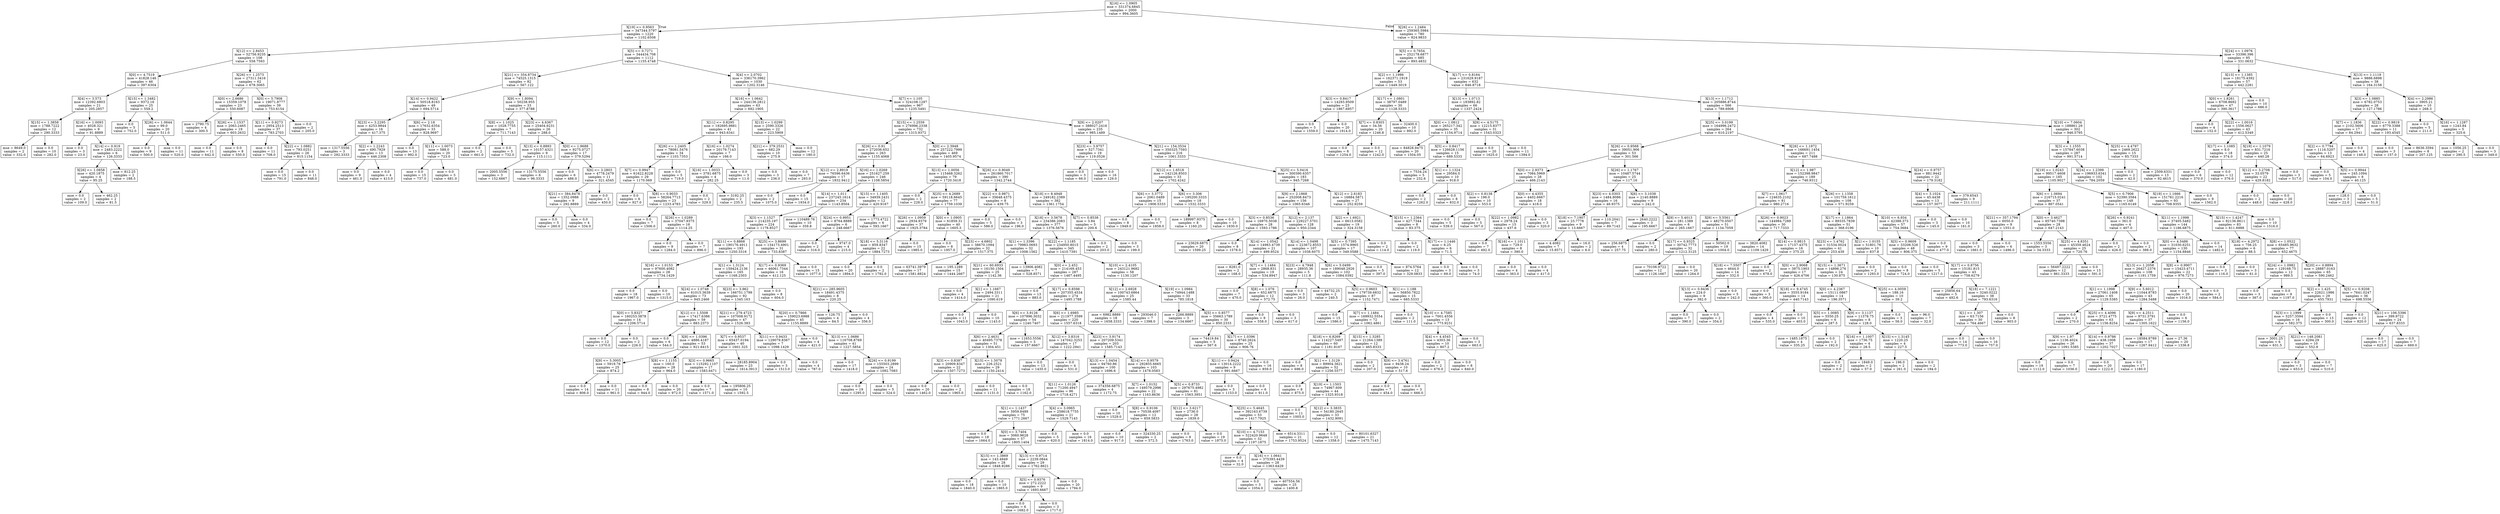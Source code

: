 digraph Tree {
node [shape=box] ;
0 [label="X[16] <= 1.0905\nmse = 331374.6845\nsamples = 2000\nvalue = 994.3605"] ;
1 [label="X[19] <= 0.9563\nmse = 347344.5797\nsamples = 1220\nvalue = 1102.6508"] ;
0 -> 1 [labeldistance=2.5, labelangle=45, headlabel="True"] ;
2 [label="X[12] <= 2.8453\nmse = 52756.9235\nsamples = 108\nvalue = 558.7593"] ;
1 -> 2 ;
3 [label="X[0] <= 4.7519\nmse = 41828.146\nsamples = 46\nvalue = 397.6304"] ;
2 -> 3 ;
4 [label="X[4] <= 3.573\nmse = 12392.6803\nsamples = 21\nvalue = 205.2857"] ;
3 -> 4 ;
5 [label="X[15] <= 1.3858\nmse = 1788.7222\nsamples = 12\nvalue = 290.3333"] ;
4 -> 5 ;
6 [label="mse = 8649.0\nsamples = 2\nvalue = 332.0"] ;
5 -> 6 ;
7 [label="mse = 0.0\nsamples = 10\nvalue = 282.0"] ;
5 -> 7 ;
8 [label="X[16] <= 1.0093\nmse = 4028.321\nsamples = 9\nvalue = 91.8889"] ;
4 -> 8 ;
9 [label="mse = 0.0\nsamples = 3\nvalue = 23.0"] ;
8 -> 9 ;
10 [label="X[14] <= 0.919\nmse = 2483.2222\nsamples = 6\nvalue = 126.3333"] ;
8 -> 10 ;
11 [label="X[26] <= 1.0858\nmse = 420.1875\nsamples = 4\nvalue = 95.25"] ;
10 -> 11 ;
12 [label="mse = 0.0\nsamples = 2\nvalue = 109.0"] ;
11 -> 12 ;
13 [label="mse = 462.25\nsamples = 2\nvalue = 81.5"] ;
11 -> 13 ;
14 [label="mse = 812.25\nsamples = 2\nvalue = 188.5"] ;
10 -> 14 ;
15 [label="X[15] <= 1.3482\nmse = 9372.16\nsamples = 25\nvalue = 559.2"] ;
3 -> 15 ;
16 [label="mse = 0.0\nsamples = 5\nvalue = 752.0"] ;
15 -> 16 ;
17 [label="X[26] <= 1.0644\nmse = 99.0\nsamples = 20\nvalue = 511.0"] ;
15 -> 17 ;
18 [label="mse = 0.0\nsamples = 9\nvalue = 500.0"] ;
17 -> 18 ;
19 [label="mse = 0.0\nsamples = 11\nvalue = 520.0"] ;
17 -> 19 ;
20 [label="X[26] <= 1.2573\nmse = 27311.3416\nsamples = 62\nvalue = 678.3065"] ;
2 -> 20 ;
21 [label="X[0] <= 2.6686\nmse = 15359.1078\nsamples = 23\nvalue = 550.6087"] ;
20 -> 21 ;
22 [label="mse = 2790.75\nsamples = 4\nvalue = 300.5"] ;
21 -> 22 ;
23 [label="X[26] <= 1.1537\nmse = 2063.2465\nsamples = 19\nvalue = 603.2632"] ;
21 -> 23 ;
24 [label="mse = 0.0\nsamples = 11\nvalue = 642.0"] ;
23 -> 24 ;
25 [label="mse = 0.0\nsamples = 8\nvalue = 550.0"] ;
23 -> 25 ;
26 [label="X[0] <= 5.7908\nmse = 19071.8777\nsamples = 39\nvalue = 753.6154"] ;
20 -> 26 ;
27 [label="X[11] <= 0.9273\nmse = 2954.2513\nsamples = 37\nvalue = 783.2703"] ;
26 -> 27 ;
28 [label="mse = 0.0\nsamples = 11\nvalue = 708.0"] ;
27 -> 28 ;
29 [label="X[22] <= 1.0882\nmse = 793.0251\nsamples = 26\nvalue = 815.1154"] ;
27 -> 29 ;
30 [label="mse = 0.0\nsamples = 15\nvalue = 791.0"] ;
29 -> 30 ;
31 [label="mse = 0.0\nsamples = 11\nvalue = 848.0"] ;
29 -> 31 ;
32 [label="mse = 0.0\nsamples = 2\nvalue = 205.0"] ;
26 -> 32 ;
33 [label="X[5] <= 0.7271\nmse = 344434.708\nsamples = 1112\nvalue = 1155.4748"] ;
1 -> 33 ;
34 [label="X[21] <= 354.8734\nmse = 74525.1315\nsamples = 82\nvalue = 567.122"] ;
33 -> 34 ;
35 [label="X[14] <= 0.9422\nmse = 50518.8163\nsamples = 49\nvalue = 694.5714"] ;
34 -> 35 ;
36 [label="X[23] <= 3.2295\nmse = 4253.9844\nsamples = 16\nvalue = 417.375"] ;
35 -> 36 ;
37 [label="mse = 1317.5556\nsamples = 3\nvalue = 292.3333"] ;
36 -> 37 ;
38 [label="X[2] <= 1.2243\nmse = 490.7929\nsamples = 13\nvalue = 446.2308"] ;
36 -> 38 ;
39 [label="mse = 0.0\nsamples = 9\nvalue = 461.0"] ;
38 -> 39 ;
40 [label="mse = 0.0\nsamples = 4\nvalue = 413.0"] ;
38 -> 40 ;
41 [label="X[6] <= 2.18\nmse = 17632.6354\nsamples = 33\nvalue = 828.9697"] ;
35 -> 41 ;
42 [label="mse = 0.0\nsamples = 13\nvalue = 992.0"] ;
41 -> 42 ;
43 [label="X[11] <= 1.0073\nmse = 588.0\nsamples = 20\nvalue = 723.0"] ;
41 -> 43 ;
44 [label="mse = 0.0\nsamples = 15\nvalue = 737.0"] ;
43 -> 44 ;
45 [label="mse = 0.0\nsamples = 5\nvalue = 681.0"] ;
43 -> 45 ;
46 [label="X[9] <= 1.8094\nmse = 50238.955\nsamples = 33\nvalue = 377.8788"] ;
34 -> 46 ;
47 [label="X[8] <= 1.1025\nmse = 1028.7755\nsamples = 7\nvalue = 711.7143"] ;
46 -> 47 ;
48 [label="mse = 0.0\nsamples = 2\nvalue = 661.0"] ;
47 -> 48 ;
49 [label="mse = 0.0\nsamples = 5\nvalue = 732.0"] ;
47 -> 49 ;
50 [label="X[23] <= 4.6367\nmse = 25404.9231\nsamples = 26\nvalue = 288.0"] ;
46 -> 50 ;
51 [label="X[13] <= 0.8893\nmse = 10157.4321\nsamples = 9\nvalue = 115.1111"] ;
50 -> 51 ;
52 [label="mse = 2005.5556\nsamples = 3\nvalue = 152.6667"] ;
51 -> 52 ;
53 [label="mse = 13175.5556\nsamples = 6\nvalue = 96.3333"] ;
51 -> 53 ;
54 [label="X[0] <= 1.9688\nmse = 9275.0727\nsamples = 17\nvalue = 379.5294"] ;
50 -> 54 ;
55 [label="mse = 0.0\nsamples = 6\nvalue = 486.0"] ;
54 -> 55 ;
56 [label="X[6] <= 3.2803\nmse = 4778.2479\nsamples = 11\nvalue = 321.4545"] ;
54 -> 56 ;
57 [label="X[21] <= 384.8478\nmse = 1352.0988\nsamples = 9\nvalue = 292.8889"] ;
56 -> 57 ;
58 [label="mse = 0.0\nsamples = 5\nvalue = 260.0"] ;
57 -> 58 ;
59 [label="mse = 0.0\nsamples = 4\nvalue = 334.0"] ;
57 -> 59 ;
60 [label="mse = 0.0\nsamples = 2\nvalue = 450.0"] ;
56 -> 60 ;
61 [label="X[4] <= 2.0702\nmse = 336170.3962\nsamples = 1030\nvalue = 1202.3146"] ;
33 -> 61 ;
62 [label="X[16] <= 1.0642\nmse = 244136.2812\nsamples = 63\nvalue = 692.1905"] ;
61 -> 62 ;
63 [label="X[11] <= 0.8295\nmse = 192695.9881\nsamples = 41\nvalue = 943.6341"] ;
62 -> 63 ;
64 [label="X[26] <= 1.2405\nmse = 78081.5476\nsamples = 34\nvalue = 1103.7353"] ;
63 -> 64 ;
65 [label="X[7] <= 0.9947\nmse = 61622.8228\nsamples = 29\nvalue = 1170.069"] ;
64 -> 65 ;
66 [label="mse = 0.0\nsamples = 6\nvalue = 927.0"] ;
65 -> 66 ;
67 [label="X[8] <= 0.9033\nmse = 58264.7713\nsamples = 23\nvalue = 1233.4783"] ;
65 -> 67 ;
68 [label="mse = 0.0\nsamples = 7\nvalue = 1506.0"] ;
67 -> 68 ;
69 [label="X[26] <= 1.0289\nmse = 37047.9375\nsamples = 16\nvalue = 1114.25"] ;
67 -> 69 ;
70 [label="mse = 0.0\nsamples = 9\nvalue = 1284.0"] ;
69 -> 70 ;
71 [label="mse = 0.0\nsamples = 7\nvalue = 896.0"] ;
69 -> 71 ;
72 [label="mse = 0.0\nsamples = 5\nvalue = 719.0"] ;
64 -> 72 ;
73 [label="X[16] <= 1.0274\nmse = 20179.7143\nsamples = 7\nvalue = 166.0"] ;
63 -> 73 ;
74 [label="X[16] <= 1.0033\nmse = 3781.6875\nsamples = 4\nvalue = 282.25"] ;
73 -> 74 ;
75 [label="mse = 0.0\nsamples = 2\nvalue = 329.0"] ;
74 -> 75 ;
76 [label="mse = 3192.25\nsamples = 2\nvalue = 235.5"] ;
74 -> 76 ;
77 [label="mse = 0.0\nsamples = 3\nvalue = 11.0"] ;
73 -> 77 ;
78 [label="X[13] <= 1.0299\nmse = 2590.3326\nsamples = 22\nvalue = 223.5909"] ;
62 -> 78 ;
79 [label="X[21] <= 379.2531\nmse = 682.29\nsamples = 10\nvalue = 275.9"] ;
78 -> 79 ;
80 [label="mse = 0.0\nsamples = 3\nvalue = 236.0"] ;
79 -> 80 ;
81 [label="mse = 0.0\nsamples = 7\nvalue = 293.0"] ;
79 -> 81 ;
82 [label="mse = 0.0\nsamples = 12\nvalue = 180.0"] ;
78 -> 82 ;
83 [label="X[7] <= 1.105\nmse = 324108.1297\nsamples = 967\nvalue = 1235.5491"] ;
61 -> 83 ;
84 [label="X[15] <= 1.2559\nmse = 276996.2338\nsamples = 732\nvalue = 1315.9372"] ;
83 -> 84 ;
85 [label="X[26] <= 0.91\nmse = 272036.652\nsamples = 263\nvalue = 1155.4068"] ;
84 -> 85 ;
86 [label="X[12] <= 2.8919\nmse = 76596.6436\nsamples = 17\nvalue = 1832.9412"] ;
85 -> 86 ;
87 [label="mse = 0.0\nsamples = 2\nvalue = 1075.0"] ;
86 -> 87 ;
88 [label="mse = 0.0\nsamples = 15\nvalue = 1934.0"] ;
86 -> 88 ;
89 [label="X[16] <= 1.0269\nmse = 251627.259\nsamples = 246\nvalue = 1108.5854"] ;
85 -> 89 ;
90 [label="X[14] <= 1.011\nmse = 237245.1614\nsamples = 234\nvalue = 1143.8504"] ;
89 -> 90 ;
91 [label="X[3] <= 1.1527\nmse = 214235.197\nsamples = 224\nvalue = 1178.8527"] ;
90 -> 91 ;
92 [label="X[11] <= 0.8868\nmse = 190176.4911\nsamples = 193\nvalue = 1250.3316"] ;
91 -> 92 ;
93 [label="X[16] <= 1.0153\nmse = 97600.4082\nsamples = 28\nvalue = 1734.1429"] ;
92 -> 93 ;
94 [label="mse = 0.0\nsamples = 18\nvalue = 1967.0"] ;
93 -> 94 ;
95 [label="mse = 0.0\nsamples = 10\nvalue = 1315.0"] ;
93 -> 95 ;
96 [label="X[1] <= 1.3124\nmse = 159424.2136\nsamples = 165\nvalue = 1168.2303"] ;
92 -> 96 ;
97 [label="X[24] <= 1.0748\nmse = 61015.3639\nsamples = 73\nvalue = 945.2466"] ;
96 -> 97 ;
98 [label="X[0] <= 5.8327\nmse = 160253.3878\nsamples = 14\nvalue = 1206.5714"] ;
97 -> 98 ;
99 [label="mse = 0.0\nsamples = 12\nvalue = 1370.0"] ;
98 -> 99 ;
100 [label="mse = 0.0\nsamples = 2\nvalue = 226.0"] ;
98 -> 100 ;
101 [label="X[12] <= 1.5508\nmse = 17417.6386\nsamples = 59\nvalue = 883.2373"] ;
97 -> 101 ;
102 [label="mse = 0.0\nsamples = 6\nvalue = 544.0"] ;
101 -> 102 ;
103 [label="X[8] <= 1.0396\nmse = 4886.4187\nsamples = 53\nvalue = 921.6415"] ;
101 -> 103 ;
104 [label="X[9] <= 5.3005\nmse = 5919.76\nsamples = 25\nvalue = 874.2"] ;
103 -> 104 ;
105 [label="mse = 0.0\nsamples = 14\nvalue = 806.0"] ;
104 -> 105 ;
106 [label="mse = 0.0\nsamples = 11\nvalue = 961.0"] ;
104 -> 106 ;
107 [label="X[8] <= 1.1155\nmse = 160.0\nsamples = 28\nvalue = 964.0"] ;
103 -> 107 ;
108 [label="mse = 0.0\nsamples = 8\nvalue = 944.0"] ;
107 -> 108 ;
109 [label="mse = 0.0\nsamples = 20\nvalue = 972.0"] ;
107 -> 109 ;
110 [label="X[23] <= 3.962\nmse = 166751.1799\nsamples = 92\nvalue = 1345.163"] ;
96 -> 110 ;
111 [label="X[21] <= 279.4723\nmse = 107008.9172\nsamples = 47\nvalue = 1526.383"] ;
110 -> 111 ;
112 [label="X[7] <= 0.9537\nmse = 65437.0194\nsamples = 40\nvalue = 1601.325"] ;
111 -> 112 ;
113 [label="X[3] <= 0.9665\nmse = 115292.1107\nsamples = 17\nvalue = 1583.6471"] ;
112 -> 113 ;
114 [label="mse = 0.0\nsamples = 7\nvalue = 1571.0"] ;
113 -> 114 ;
115 [label="mse = 195806.25\nsamples = 10\nvalue = 1592.5"] ;
113 -> 115 ;
116 [label="mse = 28185.8904\nsamples = 23\nvalue = 1614.3913"] ;
112 -> 116 ;
117 [label="X[11] <= 0.9433\nmse = 129079.8367\nsamples = 7\nvalue = 1098.1429"] ;
111 -> 117 ;
118 [label="mse = 0.0\nsamples = 3\nvalue = 1513.0"] ;
117 -> 118 ;
119 [label="mse = 0.0\nsamples = 4\nvalue = 787.0"] ;
117 -> 119 ;
120 [label="X[20] <= 0.7866\nmse = 159023.6988\nsamples = 45\nvalue = 1155.8889"] ;
110 -> 120 ;
121 [label="mse = 0.0\nsamples = 4\nvalue = 421.0"] ;
120 -> 121 ;
122 [label="X[13] <= 1.0686\nmse = 116708.8769\nsamples = 41\nvalue = 1227.5854"] ;
120 -> 122 ;
123 [label="mse = 0.0\nsamples = 17\nvalue = 1418.0"] ;
122 -> 123 ;
124 [label="X[26] <= 0.9199\nmse = 155503.2899\nsamples = 24\nvalue = 1092.7083"] ;
122 -> 124 ;
125 [label="mse = 0.0\nsamples = 19\nvalue = 1295.0"] ;
124 -> 125 ;
126 [label="mse = 0.0\nsamples = 5\nvalue = 324.0"] ;
124 -> 126 ;
127 [label="X[25] <= 3.8699\nmse = 134173.4901\nsamples = 31\nvalue = 733.8387"] ;
91 -> 127 ;
128 [label="X[17] <= 0.9369\nmse = 46061.7344\nsamples = 16\nvalue = 412.125"] ;
127 -> 128 ;
129 [label="mse = 0.0\nsamples = 8\nvalue = 604.0"] ;
128 -> 129 ;
130 [label="X[21] <= 285.9605\nmse = 18491.4375\nsamples = 8\nvalue = 220.25"] ;
128 -> 130 ;
131 [label="mse = 126.75\nsamples = 4\nvalue = 84.5"] ;
130 -> 131 ;
132 [label="mse = 0.0\nsamples = 4\nvalue = 356.0"] ;
130 -> 132 ;
133 [label="mse = 0.0\nsamples = 15\nvalue = 1077.0"] ;
127 -> 133 ;
134 [label="mse = 110489.76\nsamples = 10\nvalue = 359.8"] ;
90 -> 134 ;
135 [label="X[15] <= 1.1405\nmse = 34939.2431\nsamples = 12\nvalue = 420.9167"] ;
89 -> 135 ;
136 [label="X[24] <= 0.9951\nmse = 8764.8889\nsamples = 6\nvalue = 248.6667"] ;
135 -> 136 ;
137 [label="mse = 0.0\nsamples = 2\nvalue = 316.0"] ;
136 -> 137 ;
138 [label="mse = 9747.0\nsamples = 4\nvalue = 215.0"] ;
136 -> 138 ;
139 [label="mse = 1773.4722\nsamples = 6\nvalue = 593.1667"] ;
135 -> 139 ;
140 [label="X[0] <= 2.3948\nmse = 257222.7999\nsamples = 469\nvalue = 1405.9574"] ;
84 -> 140 ;
141 [label="X[13] <= 1.0056\nmse = 115468.3262\nsamples = 79\nvalue = 1720.3418"] ;
140 -> 141 ;
142 [label="mse = 0.0\nsamples = 2\nvalue = 228.0"] ;
141 -> 142 ;
143 [label="X[25] <= 4.2689\nmse = 59118.6645\nsamples = 77\nvalue = 1759.1039"] ;
141 -> 143 ;
144 [label="X[26] <= 1.0959\nmse = 2934.9379\nsamples = 37\nvalue = 1925.3784"] ;
143 -> 144 ;
145 [label="X[18] <= 5.3116\nmse = 859.8347\nsamples = 22\nvalue = 1884.7273"] ;
144 -> 145 ;
146 [label="mse = 0.0\nsamples = 20\nvalue = 1894.0"] ;
145 -> 146 ;
147 [label="mse = 0.0\nsamples = 2\nvalue = 1792.0"] ;
145 -> 147 ;
148 [label="mse = 0.0\nsamples = 15\nvalue = 1985.0"] ;
144 -> 148 ;
149 [label="X[0] <= 1.0905\nmse = 61859.31\nsamples = 40\nvalue = 1605.3"] ;
143 -> 149 ;
150 [label="mse = 0.0\nsamples = 8\nvalue = 1957.0"] ;
149 -> 150 ;
151 [label="X[23] <= 4.6802\nmse = 38670.1094\nsamples = 32\nvalue = 1517.375"] ;
149 -> 151 ;
152 [label="mse = 63741.3979\nsamples = 17\nvalue = 1581.8824"] ;
151 -> 152 ;
153 [label="mse = 195.1289\nsamples = 15\nvalue = 1444.2667"] ;
151 -> 153 ;
154 [label="X[26] <= 0.9049\nmse = 261860.7017\nsamples = 390\nvalue = 1342.2744"] ;
140 -> 154 ;
155 [label="X[22] <= 0.9871\nmse = 35648.4375\nsamples = 8\nvalue = 439.75"] ;
154 -> 155 ;
156 [label="mse = 0.0\nsamples = 5\nvalue = 586.0"] ;
155 -> 156 ;
157 [label="mse = 0.0\nsamples = 3\nvalue = 196.0"] ;
155 -> 157 ;
158 [label="X[18] <= 8.4948\nmse = 249182.2389\nsamples = 382\nvalue = 1361.1754"] ;
154 -> 158 ;
159 [label="X[18] <= 3.5678\nmse = 234386.2083\nsamples = 377\nvalue = 1376.5676"] ;
158 -> 159 ;
160 [label="X[1] <= 1.3396\nmse = 79983.0693\nsamples = 32\nvalue = 1008.1562"] ;
159 -> 160 ;
161 [label="X[21] <= 60.6933\nmse = 16150.1504\nsamples = 25\nvalue = 1142.36"] ;
160 -> 161 ;
162 [label="mse = 0.0\nsamples = 4\nvalue = 1414.0"] ;
161 -> 162 ;
163 [label="X[1] <= 1.1667\nmse = 2494.3311\nsamples = 21\nvalue = 1090.619"] ;
161 -> 163 ;
164 [label="mse = 0.0\nsamples = 11\nvalue = 1043.0"] ;
163 -> 164 ;
165 [label="mse = 0.0\nsamples = 10\nvalue = 1143.0"] ;
163 -> 165 ;
166 [label="mse = 13906.4082\nsamples = 7\nvalue = 528.8571"] ;
160 -> 166 ;
167 [label="X[22] <= 1.1185\nmse = 234950.8015\nsamples = 345\nvalue = 1410.7391"] ;
159 -> 167 ;
168 [label="X[0] <= 2.452\nmse = 214169.453\nsamples = 287\nvalue = 1467.4495"] ;
167 -> 168 ;
169 [label="mse = 0.0\nsamples = 13\nvalue = 883.0"] ;
168 -> 169 ;
170 [label="X[17] <= 0.8598\nmse = 207355.4534\nsamples = 274\nvalue = 1495.1788"] ;
168 -> 170 ;
171 [label="X[6] <= 3.9126\nmse = 107896.3032\nsamples = 54\nvalue = 1240.7407"] ;
170 -> 171 ;
172 [label="X[6] <= 2.4631\nmse = 40495.7378\nsamples = 51\nvalue = 1304.451"] ;
171 -> 172 ;
173 [label="X[3] <= 0.8387\nmse = 20909.8347\nsamples = 22\nvalue = 1507.7273"] ;
172 -> 173 ;
174 [label="mse = 0.0\nsamples = 20\nvalue = 1462.0"] ;
173 -> 174 ;
175 [label="mse = 0.0\nsamples = 2\nvalue = 1965.0"] ;
173 -> 175 ;
176 [label="X[15] <= 1.5078\nmse = 226.2521\nsamples = 29\nvalue = 1150.2414"] ;
172 -> 176 ;
177 [label="mse = 0.0\nsamples = 11\nvalue = 1131.0"] ;
176 -> 177 ;
178 [label="mse = 0.0\nsamples = 18\nvalue = 1162.0"] ;
176 -> 178 ;
179 [label="mse = 11653.5556\nsamples = 3\nvalue = 157.6667"] ;
171 -> 179 ;
180 [label="X[6] <= 1.6985\nmse = 211977.3599\nsamples = 220\nvalue = 1557.6318"] ;
170 -> 180 ;
181 [label="X[12] <= 3.8316\nmse = 147042.3253\nsamples = 17\nvalue = 1222.2941"] ;
180 -> 181 ;
182 [label="mse = 0.0\nsamples = 13\nvalue = 1435.0"] ;
181 -> 182 ;
183 [label="mse = 0.0\nsamples = 4\nvalue = 531.0"] ;
181 -> 183 ;
184 [label="X[23] <= 3.9174\nmse = 207209.5341\nsamples = 203\nvalue = 1585.7143"] ;
180 -> 184 ;
185 [label="X[13] <= 1.0454\nmse = 94760.86\nsamples = 100\nvalue = 1696.6"] ;
184 -> 185 ;
186 [label="X[11] <= 1.0126\nmse = 71200.4947\nsamples = 96\nvalue = 1718.4271"] ;
185 -> 186 ;
187 [label="X[1] <= 1.1437\nmse = 5959.8489\nsamples = 75\nvalue = 1771.2667"] ;
186 -> 187 ;
188 [label="mse = 0.0\nsamples = 18\nvalue = 1664.0"] ;
187 -> 188 ;
189 [label="X[0] <= 3.7404\nmse = 3060.9628\nsamples = 57\nvalue = 1805.1404"] ;
187 -> 189 ;
190 [label="X[15] <= 1.3869\nmse = 143.4949\nsamples = 28\nvalue = 1848.9286"] ;
189 -> 190 ;
191 [label="mse = 0.0\nsamples = 18\nvalue = 1840.0"] ;
190 -> 191 ;
192 [label="mse = 0.0\nsamples = 10\nvalue = 1865.0"] ;
190 -> 192 ;
193 [label="X[13] <= 0.9714\nmse = 2239.0844\nsamples = 29\nvalue = 1762.8621"] ;
189 -> 193 ;
194 [label="X[5] <= 0.9376\nmse = 272.2222\nsamples = 9\nvalue = 1693.6667"] ;
193 -> 194 ;
195 [label="mse = 0.0\nsamples = 6\nvalue = 1682.0"] ;
194 -> 195 ;
196 [label="mse = 0.0\nsamples = 3\nvalue = 1717.0"] ;
194 -> 196 ;
197 [label="mse = 0.0\nsamples = 20\nvalue = 1794.0"] ;
193 -> 197 ;
198 [label="X[4] <= 3.0965\nmse = 258618.7755\nsamples = 21\nvalue = 1529.7143"] ;
186 -> 198 ;
199 [label="mse = 0.0\nsamples = 5\nvalue = 620.0"] ;
198 -> 199 ;
200 [label="mse = 0.0\nsamples = 16\nvalue = 1814.0"] ;
198 -> 200 ;
201 [label="mse = 374356.6875\nsamples = 4\nvalue = 1172.75"] ;
185 -> 201 ;
202 [label="X[14] <= 0.9579\nmse = 292855.6665\nsamples = 103\nvalue = 1478.0583"] ;
184 -> 202 ;
203 [label="X[7] <= 1.0152\nmse = 149579.2996\nsamples = 22\nvalue = 1163.8636"] ;
202 -> 203 ;
204 [label="mse = 0.0\nsamples = 10\nvalue = 1529.0"] ;
203 -> 204 ;
205 [label="X[8] <= 0.9106\nmse = 70538.4097\nsamples = 12\nvalue = 859.5833"] ;
203 -> 205 ;
206 [label="mse = 0.0\nsamples = 10\nvalue = 917.0"] ;
205 -> 206 ;
207 [label="mse = 324330.25\nsamples = 2\nvalue = 572.5"] ;
205 -> 207 ;
208 [label="X[5] <= 0.8733\nmse = 297675.4982\nsamples = 81\nvalue = 1563.3951"] ;
202 -> 208 ;
209 [label="X[12] <= 3.6217\nmse = 2736.0\nsamples = 28\nvalue = 1839.0"] ;
208 -> 209 ;
210 [label="mse = 0.0\nsamples = 9\nvalue = 1763.0"] ;
209 -> 210 ;
211 [label="mse = 0.0\nsamples = 19\nvalue = 1875.0"] ;
209 -> 211 ;
212 [label="X[25] <= 5.4645\nmse = 392163.6739\nsamples = 53\nvalue = 1417.7925"] ;
208 -> 212 ;
213 [label="X[10] <= 4.7153\nmse = 522420.9648\nsamples = 32\nvalue = 1197.1875"] ;
212 -> 213 ;
214 [label="mse = 0.0\nsamples = 4\nvalue = 32.0"] ;
213 -> 214 ;
215 [label="X[16] <= 1.0641\nmse = 375393.4439\nsamples = 28\nvalue = 1363.6429"] ;
213 -> 215 ;
216 [label="mse = 0.0\nsamples = 3\nvalue = 1054.0"] ;
215 -> 216 ;
217 [label="mse = 407554.56\nsamples = 25\nvalue = 1400.8"] ;
215 -> 217 ;
218 [label="mse = 6514.3311\nsamples = 21\nvalue = 1753.9524"] ;
212 -> 218 ;
219 [label="X[10] <= 2.4105\nmse = 243121.9682\nsamples = 58\nvalue = 1130.1207"] ;
167 -> 219 ;
220 [label="X[12] <= 2.6928\nmse = 100743.6864\nsamples = 25\nvalue = 1585.44"] ;
219 -> 220 ;
221 [label="mse = 6982.8889\nsamples = 18\nvalue = 1658.3333"] ;
220 -> 221 ;
222 [label="mse = 293046.0\nsamples = 7\nvalue = 1398.0"] ;
220 -> 222 ;
223 [label="X[19] <= 1.0984\nmse = 74944.1488\nsamples = 33\nvalue = 785.1818"] ;
219 -> 223 ;
224 [label="mse = 2266.8889\nsamples = 3\nvalue = 134.6667"] ;
223 -> 224 ;
225 [label="X[5] <= 0.8577\nmse = 35663.1789\nsamples = 30\nvalue = 850.2333"] ;
223 -> 225 ;
226 [label="mse = 74419.84\nsamples = 5\nvalue = 567.6"] ;
225 -> 226 ;
227 [label="X[17] <= 1.0396\nmse = 8740.2624\nsamples = 25\nvalue = 906.76"] ;
225 -> 227 ;
228 [label="X[11] <= 0.9424\nmse = 13014.2222\nsamples = 9\nvalue = 991.6667"] ;
227 -> 228 ;
229 [label="mse = 0.0\nsamples = 3\nvalue = 1153.0"] ;
228 -> 229 ;
230 [label="mse = 0.0\nsamples = 6\nvalue = 911.0"] ;
228 -> 230 ;
231 [label="mse = 0.0\nsamples = 16\nvalue = 859.0"] ;
227 -> 231 ;
232 [label="X[7] <= 0.8538\nmse = 3.84\nsamples = 5\nvalue = 200.6"] ;
158 -> 232 ;
233 [label="mse = 0.0\nsamples = 2\nvalue = 203.0"] ;
232 -> 233 ;
234 [label="mse = 0.0\nsamples = 3\nvalue = 199.0"] ;
232 -> 234 ;
235 [label="X[9] <= 2.0207\nmse = 388027.2416\nsamples = 235\nvalue = 985.1489"] ;
83 -> 235 ;
236 [label="X[23] <= 3.9757\nmse = 527.7341\nsamples = 19\nvalue = 119.0526"] ;
235 -> 236 ;
237 [label="mse = 0.0\nsamples = 3\nvalue = 66.0"] ;
236 -> 237 ;
238 [label="mse = 0.0\nsamples = 16\nvalue = 129.0"] ;
236 -> 238 ;
239 [label="X[21] <= 154.3534\nmse = 350325.7593\nsamples = 216\nvalue = 1061.3333"] ;
235 -> 239 ;
240 [label="X[12] <= 1.6518\nmse = 142126.8503\nsamples = 33\nvalue = 1702.4242"] ;
239 -> 240 ;
241 [label="X[6] <= 3.3772\nmse = 2061.0489\nsamples = 15\nvalue = 1906.5333"] ;
240 -> 241 ;
242 [label="mse = 0.0\nsamples = 8\nvalue = 1949.0"] ;
241 -> 242 ;
243 [label="mse = 0.0\nsamples = 7\nvalue = 1858.0"] ;
241 -> 243 ;
244 [label="X[6] <= 3.306\nmse = 195200.3333\nsamples = 18\nvalue = 1532.3333"] ;
240 -> 244 ;
245 [label="mse = 189997.9375\nsamples = 8\nvalue = 1160.25"] ;
244 -> 245 ;
246 [label="mse = 0.0\nsamples = 10\nvalue = 1830.0"] ;
244 -> 246 ;
247 [label="X[25] <= 5.0416\nmse = 300390.6357\nsamples = 183\nvalue = 945.7268"] ;
239 -> 247 ;
248 [label="X[9] <= 2.1868\nmse = 252008.8473\nsamples = 156\nvalue = 1065.6346"] ;
247 -> 248 ;
249 [label="X[3] <= 0.8536\nmse = 16970.5038\nsamples = 28\nvalue = 1593.1786"] ;
248 -> 249 ;
250 [label="mse = 23629.6875\nsamples = 20\nvalue = 1599.25"] ;
249 -> 250 ;
251 [label="mse = 0.0\nsamples = 8\nvalue = 1578.0"] ;
249 -> 251 ;
252 [label="X[12] <= 2.137\nmse = 229227.5701\nsamples = 128\nvalue = 950.2344"] ;
248 -> 252 ;
253 [label="X[14] <= 1.0542\nmse = 14983.4739\nsamples = 21\nvalue = 499.9524"] ;
252 -> 253 ;
254 [label="mse = 8281.0\nsamples = 2\nvalue = 168.0"] ;
253 -> 254 ;
255 [label="X[7] <= 1.1484\nmse = 2868.831\nsamples = 19\nvalue = 534.8947"] ;
253 -> 255 ;
256 [label="mse = 0.0\nsamples = 7\nvalue = 470.0"] ;
255 -> 256 ;
257 [label="X[8] <= 1.076\nmse = 652.6875\nsamples = 12\nvalue = 572.75"] ;
255 -> 257 ;
258 [label="mse = 0.0\nsamples = 9\nvalue = 558.0"] ;
257 -> 258 ;
259 [label="mse = 0.0\nsamples = 3\nvalue = 617.0"] ;
257 -> 259 ;
260 [label="X[14] <= 1.0498\nmse = 223672.8553\nsamples = 107\nvalue = 1038.6075"] ;
252 -> 260 ;
261 [label="X[23] <= 4.7948\nmse = 28935.36\nsamples = 5\nvalue = 111.8"] ;
260 -> 261 ;
262 [label="mse = 0.0\nsamples = 3\nvalue = 26.0"] ;
261 -> 262 ;
263 [label="mse = 44732.25\nsamples = 2\nvalue = 240.5"] ;
261 -> 263 ;
264 [label="X[6] <= 5.0499\nmse = 189048.2926\nsamples = 102\nvalue = 1084.0392"] ;
260 -> 264 ;
265 [label="X[5] <= 0.9603\nmse = 179739.6832\nsamples = 87\nvalue = 1152.7471"] ;
264 -> 265 ;
266 [label="mse = 0.0\nsamples = 15\nvalue = 1586.0"] ;
265 -> 266 ;
267 [label="X[7] <= 1.1484\nmse = 169932.5554\nsamples = 72\nvalue = 1062.4861"] ;
265 -> 267 ;
268 [label="X[18] <= 6.8269\nmse = 114227.5497\nsamples = 60\nvalue = 1181.8167"] ;
267 -> 268 ;
269 [label="mse = 0.0\nsamples = 8\nvalue = 696.0"] ;
268 -> 269 ;
270 [label="X[1] <= 1.3129\nmse = 89904.3621\nsamples = 52\nvalue = 1256.5577"] ;
268 -> 270 ;
271 [label="mse = 0.0\nsamples = 8\nvalue = 875.0"] ;
270 -> 271 ;
272 [label="X[19] <= 1.1503\nmse = 74967.609\nsamples = 44\nvalue = 1325.9318"] ;
270 -> 272 ;
273 [label="mse = 0.0\nsamples = 11\nvalue = 1005.0"] ;
272 -> 273 ;
274 [label="X[12] <= 3.3835\nmse = 54180.2645\nsamples = 33\nvalue = 1432.9091"] ;
272 -> 274 ;
275 [label="mse = 0.0\nsamples = 12\nvalue = 1358.0"] ;
274 -> 275 ;
276 [label="mse = 80101.6327\nsamples = 21\nvalue = 1475.7143"] ;
274 -> 276 ;
277 [label="X[15] <= 1.3285\nmse = 21264.1389\nsamples = 12\nvalue = 465.8333"] ;
267 -> 277 ;
278 [label="mse = 0.0\nsamples = 2\nvalue = 207.0"] ;
277 -> 278 ;
279 [label="X[9] <= 3.4761\nmse = 9438.24\nsamples = 10\nvalue = 517.6"] ;
277 -> 279 ;
280 [label="mse = 0.0\nsamples = 7\nvalue = 454.0"] ;
279 -> 280 ;
281 [label="mse = 0.0\nsamples = 3\nvalue = 666.0"] ;
279 -> 281 ;
282 [label="X[1] <= 1.188\nmse = 56850.7822\nsamples = 15\nvalue = 685.5333"] ;
264 -> 282 ;
283 [label="mse = 0.0\nsamples = 2\nvalue = 111.0"] ;
282 -> 283 ;
284 [label="X[10] <= 4.7585\nmse = 7001.4556\nsamples = 13\nvalue = 773.9231"] ;
282 -> 284 ;
285 [label="X[4] <= 4.4545\nmse = 4303.36\nsamples = 10\nvalue = 807.2"] ;
284 -> 285 ;
286 [label="mse = 0.0\nsamples = 2\nvalue = 676.0"] ;
285 -> 286 ;
287 [label="mse = 0.0\nsamples = 8\nvalue = 840.0"] ;
285 -> 287 ;
288 [label="mse = 0.0\nsamples = 3\nvalue = 663.0"] ;
284 -> 288 ;
289 [label="X[12] <= 2.6183\nmse = 16884.5871\nsamples = 27\nvalue = 252.9259"] ;
247 -> 289 ;
290 [label="X[2] <= 1.6921\nmse = 6613.0582\nsamples = 19\nvalue = 324.3158"] ;
289 -> 290 ;
291 [label="X[5] <= 0.7395\nmse = 1574.9965\nsamples = 17\nvalue = 349.0588"] ;
290 -> 291 ;
292 [label="mse = 0.0\nsamples = 5\nvalue = 397.0"] ;
291 -> 292 ;
293 [label="mse = 874.5764\nsamples = 12\nvalue = 329.0833"] ;
291 -> 293 ;
294 [label="mse = 0.0\nsamples = 2\nvalue = 114.0"] ;
290 -> 294 ;
295 [label="X[15] <= 1.2364\nmse = 427.7344\nsamples = 8\nvalue = 83.375"] ;
289 -> 295 ;
296 [label="mse = 0.0\nsamples = 2\nvalue = 119.0"] ;
295 -> 296 ;
297 [label="X[17] <= 1.1446\nmse = 6.25\nsamples = 6\nvalue = 71.5"] ;
295 -> 297 ;
298 [label="mse = 0.0\nsamples = 3\nvalue = 69.0"] ;
297 -> 298 ;
299 [label="mse = 0.0\nsamples = 3\nvalue = 74.0"] ;
297 -> 299 ;
300 [label="X[26] <= 1.2484\nmse = 259365.5984\nsamples = 780\nvalue = 824.9833"] ;
0 -> 300 [labeldistance=2.5, labelangle=-45, headlabel="False"] ;
301 [label="X[5] <= 0.7654\nmse = 252178.6877\nsamples = 685\nvalue = 893.4832"] ;
300 -> 301 ;
302 [label="X[2] <= 1.1986\nmse = 162371.1919\nsamples = 53\nvalue = 1449.3019"] ;
301 -> 302 ;
303 [label="X[3] <= 0.8417\nmse = 14293.9509\nsamples = 23\nvalue = 1867.6957"] ;
302 -> 303 ;
304 [label="mse = 0.0\nsamples = 3\nvalue = 1559.0"] ;
303 -> 304 ;
305 [label="mse = 0.0\nsamples = 20\nvalue = 1914.0"] ;
303 -> 305 ;
306 [label="X[17] <= 1.0801\nmse = 38797.0489\nsamples = 30\nvalue = 1128.5333"] ;
302 -> 306 ;
307 [label="X[7] <= 0.8303\nmse = 34.56\nsamples = 20\nvalue = 1246.8"] ;
306 -> 307 ;
308 [label="mse = 0.0\nsamples = 8\nvalue = 1254.0"] ;
307 -> 308 ;
309 [label="mse = 0.0\nsamples = 12\nvalue = 1242.0"] ;
307 -> 309 ;
310 [label="mse = 32400.0\nsamples = 10\nvalue = 892.0"] ;
306 -> 310 ;
311 [label="X[17] <= 0.8164\nmse = 231629.9187\nsamples = 632\nvalue = 846.8718"] ;
301 -> 311 ;
312 [label="X[13] <= 1.0713\nmse = 183892.82\nsamples = 66\nvalue = 1337.2424"] ;
311 -> 312 ;
313 [label="X[0] <= 1.0812\nmse = 265217.342\nsamples = 35\nvalue = 1154.9714"] ;
312 -> 313 ;
314 [label="mse = 84828.9475\nsamples = 20\nvalue = 1504.05"] ;
313 -> 314 ;
315 [label="X[5] <= 0.8417\nmse = 126628.1156\nsamples = 15\nvalue = 689.5333"] ;
313 -> 315 ;
316 [label="mse = 7534.24\nsamples = 5\nvalue = 232.6"] ;
315 -> 316 ;
317 [label="X[1] <= 1.1324\nmse = 29584.0\nsamples = 10\nvalue = 918.0"] ;
315 -> 317 ;
318 [label="mse = 0.0\nsamples = 2\nvalue = 1262.0"] ;
317 -> 318 ;
319 [label="mse = 0.0\nsamples = 8\nvalue = 832.0"] ;
317 -> 319 ;
320 [label="X[9] <= 4.5175\nmse = 12215.8377\nsamples = 31\nvalue = 1543.0323"] ;
312 -> 320 ;
321 [label="mse = 0.0\nsamples = 20\nvalue = 1625.0"] ;
320 -> 321 ;
322 [label="mse = 0.0\nsamples = 11\nvalue = 1394.0"] ;
320 -> 322 ;
323 [label="X[13] <= 1.1712\nmse = 205886.8744\nsamples = 566\nvalue = 789.6908"] ;
311 -> 323 ;
324 [label="X[25] <= 3.0199\nmse = 164996.2472\nsamples = 264\nvalue = 610.2197"] ;
323 -> 324 ;
325 [label="X[26] <= 0.9568\nmse = 39051.906\nsamples = 53\nvalue = 301.566"] ;
324 -> 325 ;
326 [label="X[0] <= 2.9373\nmse = 7084.5969\nsamples = 28\nvalue = 466.2143"] ;
325 -> 326 ;
327 [label="X[2] <= 0.8138\nmse = 196.0\nsamples = 10\nvalue = 553.0"] ;
326 -> 327 ;
328 [label="mse = 0.0\nsamples = 5\nvalue = 539.0"] ;
327 -> 328 ;
329 [label="mse = 0.0\nsamples = 5\nvalue = 567.0"] ;
327 -> 329 ;
330 [label="X[0] <= 4.4355\nmse = 4402.6667\nsamples = 18\nvalue = 418.0"] ;
326 -> 330 ;
331 [label="X[22] <= 1.0982\nmse = 2978.24\nsamples = 15\nvalue = 437.6"] ;
330 -> 331 ;
332 [label="mse = 0.0\nsamples = 7\nvalue = 492.0"] ;
331 -> 332 ;
333 [label="X[16] <= 1.1011\nmse = 729.0\nsamples = 8\nvalue = 390.0"] ;
331 -> 333 ;
334 [label="mse = 0.0\nsamples = 4\nvalue = 363.0"] ;
333 -> 334 ;
335 [label="mse = 0.0\nsamples = 4\nvalue = 417.0"] ;
333 -> 335 ;
336 [label="mse = 0.0\nsamples = 3\nvalue = 320.0"] ;
330 -> 336 ;
337 [label="X[26] <= 1.1767\nmse = 10487.5744\nsamples = 25\nvalue = 117.16"] ;
325 -> 337 ;
338 [label="X[23] <= 4.0303\nmse = 1484.8086\nsamples = 16\nvalue = 46.9375"] ;
337 -> 338 ;
339 [label="X[18] <= 7.1907\nmse = 23.7778\nsamples = 9\nvalue = 13.6667"] ;
338 -> 339 ;
340 [label="mse = 4.4082\nsamples = 7\nvalue = 15.8571"] ;
339 -> 340 ;
341 [label="mse = 16.0\nsamples = 2\nvalue = 6.0"] ;
339 -> 341 ;
342 [label="mse = 110.2041\nsamples = 7\nvalue = 89.7143"] ;
338 -> 342 ;
343 [label="X[6] <= 3.1038\nmse = 2140.8889\nsamples = 9\nvalue = 242.0"] ;
337 -> 343 ;
344 [label="mse = 2640.2222\nsamples = 3\nvalue = 195.6667"] ;
343 -> 344 ;
345 [label="X[9] <= 5.4013\nmse = 281.1389\nsamples = 6\nvalue = 265.1667"] ;
343 -> 345 ;
346 [label="mse = 256.6875\nsamples = 4\nvalue = 257.75"] ;
345 -> 346 ;
347 [label="mse = 0.0\nsamples = 2\nvalue = 280.0"] ;
345 -> 347 ;
348 [label="X[26] <= 1.1972\nmse = 166691.1454\nsamples = 211\nvalue = 687.7488"] ;
324 -> 348 ;
349 [label="X[12] <= 1.987\nmse = 152398.9847\nsamples = 189\nvalue = 746.9312"] ;
348 -> 349 ;
350 [label="X[7] <= 1.0617\nmse = 124635.2102\nsamples = 81\nvalue = 980.2716"] ;
349 -> 350 ;
351 [label="X[9] <= 5.5561\nmse = 48270.0507\nsamples = 51\nvalue = 1134.7059"] ;
350 -> 351 ;
352 [label="X[17] <= 0.9325\nmse = 30742.7773\nsamples = 32\nvalue = 1212.3125"] ;
351 -> 352 ;
353 [label="mse = 70106.9722\nsamples = 12\nvalue = 1126.1667"] ;
352 -> 353 ;
354 [label="mse = 0.0\nsamples = 20\nvalue = 1264.0"] ;
352 -> 354 ;
355 [label="mse = 50562.0\nsamples = 19\nvalue = 1004.0"] ;
351 -> 355 ;
356 [label="X[26] <= 0.9023\nmse = 144984.7289\nsamples = 30\nvalue = 717.7333"] ;
350 -> 356 ;
357 [label="mse = 3820.4082\nsamples = 14\nvalue = 1109.1429"] ;
356 -> 357 ;
358 [label="X[14] <= 0.9815\nmse = 17157.4375\nsamples = 16\nvalue = 375.25"] ;
356 -> 358 ;
359 [label="X[18] <= 7.5507\nmse = 4644.0\nsamples = 14\nvalue = 332.0"] ;
358 -> 359 ;
360 [label="X[13] <= 0.9436\nmse = 224.0\nsamples = 9\nvalue = 382.0"] ;
359 -> 360 ;
361 [label="mse = 0.0\nsamples = 7\nvalue = 390.0"] ;
360 -> 361 ;
362 [label="mse = 0.0\nsamples = 2\nvalue = 354.0"] ;
360 -> 362 ;
363 [label="mse = 0.0\nsamples = 5\nvalue = 242.0"] ;
359 -> 363 ;
364 [label="mse = 0.0\nsamples = 2\nvalue = 678.0"] ;
358 -> 364 ;
365 [label="X[26] <= 1.1358\nmse = 101759.1612\nsamples = 108\nvalue = 571.9259"] ;
349 -> 365 ;
366 [label="X[17] <= 1.1864\nmse = 89335.7839\nsamples = 51\nvalue = 368.0196"] ;
365 -> 366 ;
367 [label="X[23] <= 1.4762\nmse = 31534.0024\nsamples = 41\nvalue = 253.439"] ;
366 -> 367 ;
368 [label="X[0] <= 2.9068\nmse = 3875.1903\nsamples = 17\nvalue = 426.4706"] ;
367 -> 368 ;
369 [label="mse = 0.0\nsamples = 3\nvalue = 360.0"] ;
368 -> 369 ;
370 [label="X[18] <= 9.4745\nmse = 3555.9184\nsamples = 14\nvalue = 440.7143"] ;
368 -> 370 ;
371 [label="mse = 0.0\nsamples = 4\nvalue = 535.0"] ;
370 -> 371 ;
372 [label="mse = 0.0\nsamples = 10\nvalue = 403.0"] ;
370 -> 372 ;
373 [label="X[15] <= 1.3671\nmse = 14896.276\nsamples = 24\nvalue = 130.875"] ;
367 -> 373 ;
374 [label="X[0] <= 4.2367\nmse = 15111.0867\nsamples = 14\nvalue = 196.3571"] ;
373 -> 374 ;
375 [label="X[5] <= 1.0085\nmse = 5550.25\nsamples = 6\nvalue = 287.5"] ;
374 -> 375 ;
376 [label="mse = 1485.1875\nsamples = 4\nvalue = 335.25"] ;
375 -> 376 ;
377 [label="mse = 0.0\nsamples = 2\nvalue = 192.0"] ;
375 -> 377 ;
378 [label="X[9] <= 3.1137\nmse = 11378.75\nsamples = 8\nvalue = 128.0"] ;
374 -> 378 ;
379 [label="X[16] <= 1.1007\nmse = 1736.75\nsamples = 4\nvalue = 28.5"] ;
378 -> 379 ;
380 [label="mse = 0.0\nsamples = 2\nvalue = 0.0"] ;
379 -> 380 ;
381 [label="mse = 1849.0\nsamples = 2\nvalue = 57.0"] ;
379 -> 381 ;
382 [label="X[15] <= 1.3145\nmse = 1220.25\nsamples = 4\nvalue = 227.5"] ;
378 -> 382 ;
383 [label="mse = 196.0\nsamples = 2\nvalue = 261.0"] ;
382 -> 383 ;
384 [label="mse = 0.0\nsamples = 2\nvalue = 194.0"] ;
382 -> 384 ;
385 [label="X[25] <= 4.0059\nmse = 188.16\nsamples = 10\nvalue = 39.2"] ;
373 -> 385 ;
386 [label="mse = 0.0\nsamples = 3\nvalue = 56.0"] ;
385 -> 386 ;
387 [label="mse = 96.0\nsamples = 7\nvalue = 32.0"] ;
385 -> 387 ;
388 [label="X[1] <= 1.0155\nmse = 51801.76\nsamples = 10\nvalue = 837.8"] ;
366 -> 388 ;
389 [label="mse = 0.0\nsamples = 2\nvalue = 1293.0"] ;
388 -> 389 ;
390 [label="mse = 0.0\nsamples = 8\nvalue = 724.0"] ;
388 -> 390 ;
391 [label="X[10] <= 6.934\nmse = 42388.373\nsamples = 57\nvalue = 754.3684"] ;
365 -> 391 ;
392 [label="X[5] <= 0.9609\nmse = 33206.526\nsamples = 48\nvalue = 806.375"] ;
391 -> 392 ;
393 [label="mse = 0.0\nsamples = 5\nvalue = 1217.0"] ;
392 -> 393 ;
394 [label="X[17] <= 0.8756\nmse = 15181.815\nsamples = 43\nvalue = 758.6279"] ;
392 -> 394 ;
395 [label="mse = 25856.64\nsamples = 5\nvalue = 492.6"] ;
394 -> 395 ;
396 [label="X[18] <= 7.1221\nmse = 3240.0222\nsamples = 38\nvalue = 793.6316"] ;
394 -> 396 ;
397 [label="X[1] <= 1.307\nmse = 63.7156\nsamples = 30\nvalue = 764.4667"] ;
396 -> 397 ;
398 [label="mse = 0.0\nsamples = 14\nvalue = 773.0"] ;
397 -> 398 ;
399 [label="mse = 0.0\nsamples = 16\nvalue = 757.0"] ;
397 -> 399 ;
400 [label="mse = 0.0\nsamples = 8\nvalue = 903.0"] ;
396 -> 400 ;
401 [label="mse = 0.0\nsamples = 9\nvalue = 477.0"] ;
391 -> 401 ;
402 [label="X[24] <= 0.9757\nmse = 881.9442\nsamples = 22\nvalue = 179.3182"] ;
348 -> 402 ;
403 [label="X[4] <= 3.1024\nmse = 45.4438\nsamples = 13\nvalue = 157.3077"] ;
402 -> 403 ;
404 [label="mse = 0.0\nsamples = 3\nvalue = 145.0"] ;
403 -> 404 ;
405 [label="mse = 0.0\nsamples = 10\nvalue = 161.0"] ;
403 -> 405 ;
406 [label="mse = 379.6543\nsamples = 9\nvalue = 211.1111"] ;
402 -> 406 ;
407 [label="X[10] <= 7.0604\nmse = 188861.29\nsamples = 302\nvalue = 946.5795"] ;
323 -> 407 ;
408 [label="X[3] <= 1.1555\nmse = 157847.6038\nsamples = 287\nvalue = 991.5714"] ;
407 -> 408 ;
409 [label="X[19] <= 1.0243\nmse = 99517.4608\nsamples = 185\nvalue = 1105.9027"] ;
408 -> 409 ;
410 [label="X[6] <= 1.0694\nmse = 216715.0241\nsamples = 37\nvalue = 867.0541"] ;
409 -> 410 ;
411 [label="X[21] <= 357.1794\nmse = 6050.0\nsamples = 9\nvalue = 1551.0"] ;
410 -> 411 ;
412 [label="mse = 0.0\nsamples = 3\nvalue = 1661.0"] ;
411 -> 412 ;
413 [label="mse = 0.0\nsamples = 6\nvalue = 1496.0"] ;
411 -> 413 ;
414 [label="X[0] <= 3.4627\nmse = 85740.7398\nsamples = 28\nvalue = 647.2143"] ;
410 -> 414 ;
415 [label="mse = 1553.5556\nsamples = 3\nvalue = 34.3333"] ;
414 -> 415 ;
416 [label="X[25] <= 4.8351\nmse = 45359.4624\nsamples = 25\nvalue = 720.76"] ;
414 -> 416 ;
417 [label="mse = 56497.2222\nsamples = 12\nvalue = 861.3333"] ;
416 -> 417 ;
418 [label="mse = 0.0\nsamples = 13\nvalue = 591.0"] ;
416 -> 418 ;
419 [label="X[5] <= 0.7906\nmse = 52390.3584\nsamples = 148\nvalue = 1165.6149"] ;
409 -> 419 ;
420 [label="X[26] <= 0.9241\nmse = 361.0\nsamples = 4\nvalue = 407.0"] ;
419 -> 420 ;
421 [label="mse = 0.0\nsamples = 2\nvalue = 426.0"] ;
420 -> 421 ;
422 [label="mse = 0.0\nsamples = 2\nvalue = 388.0"] ;
420 -> 422 ;
423 [label="X[11] <= 1.1998\nmse = 37405.5482\nsamples = 144\nvalue = 1186.6875"] ;
419 -> 423 ;
424 [label="X[0] <= 4.5486\nmse = 31030.6251\nsamples = 130\nvalue = 1154.8846"] ;
423 -> 424 ;
425 [label="X[13] <= 1.2058\nmse = 26427.2376\nsamples = 108\nvalue = 1191.1759"] ;
424 -> 425 ;
426 [label="X[1] <= 1.1998\nmse = 27061.1408\nsamples = 65\nvalue = 1129.5385"] ;
425 -> 426 ;
427 [label="mse = 0.0\nsamples = 2\nvalue = 270.0"] ;
426 -> 427 ;
428 [label="X[25] <= 4.4096\nmse = 3721.4775\nsamples = 63\nvalue = 1156.8254"] ;
426 -> 428 ;
429 [label="X[9] <= 1.97\nmse = 1136.4024\nsamples = 26\nvalue = 1091.5385"] ;
428 -> 429 ;
430 [label="mse = 0.0\nsamples = 19\nvalue = 1112.0"] ;
429 -> 430 ;
431 [label="mse = 0.0\nsamples = 7\nvalue = 1036.0"] ;
429 -> 431 ;
432 [label="X[14] <= 0.9786\nmse = 438.1008\nsamples = 37\nvalue = 1202.7027"] ;
428 -> 432 ;
433 [label="mse = 0.0\nsamples = 20\nvalue = 1222.0"] ;
432 -> 433 ;
434 [label="mse = 0.0\nsamples = 17\nvalue = 1180.0"] ;
432 -> 434 ;
435 [label="X[9] <= 5.6012\nmse = 11044.8783\nsamples = 43\nvalue = 1284.3488"] ;
425 -> 435 ;
436 [label="X[9] <= 4.2511\nmse = 9731.3791\nsamples = 37\nvalue = 1305.1622"] ;
435 -> 436 ;
437 [label="mse = 18584.8789\nsamples = 17\nvalue = 1267.9412"] ;
436 -> 437 ;
438 [label="mse = 27.36\nsamples = 20\nvalue = 1336.8"] ;
436 -> 438 ;
439 [label="mse = 0.0\nsamples = 6\nvalue = 1156.0"] ;
435 -> 439 ;
440 [label="X[8] <= 0.9907\nmse = 15423.4711\nsamples = 22\nvalue = 976.7273"] ;
424 -> 440 ;
441 [label="mse = 0.0\nsamples = 20\nvalue = 1016.0"] ;
440 -> 441 ;
442 [label="mse = 0.0\nsamples = 2\nvalue = 584.0"] ;
440 -> 442 ;
443 [label="mse = 0.0\nsamples = 14\nvalue = 1482.0"] ;
423 -> 443 ;
444 [label="X[24] <= 1.2399\nmse = 196933.6341\nsamples = 102\nvalue = 784.2059"] ;
408 -> 444 ;
445 [label="X[19] <= 1.1666\nmse = 151781.2216\nsamples = 93\nvalue = 708.9355"] ;
444 -> 445 ;
446 [label="X[15] <= 1.4247\nmse = 82136.8611\nsamples = 83\nvalue = 611.6988"] ;
445 -> 446 ;
447 [label="X[18] <= 4.2972\nmse = 756.25\nsamples = 6\nvalue = 88.5"] ;
446 -> 447 ;
448 [label="mse = 0.0\nsamples = 3\nvalue = 116.0"] ;
447 -> 448 ;
449 [label="mse = 0.0\nsamples = 3\nvalue = 61.0"] ;
447 -> 449 ;
450 [label="X[8] <= 1.0522\nmse = 65485.9632\nsamples = 77\nvalue = 652.4675"] ;
446 -> 450 ;
451 [label="X[24] <= 1.0982\nmse = 129168.75\nsamples = 12\nvalue = 989.5"] ;
450 -> 451 ;
452 [label="mse = 0.0\nsamples = 3\nvalue = 367.0"] ;
451 -> 452 ;
453 [label="mse = 0.0\nsamples = 9\nvalue = 1197.0"] ;
451 -> 453 ;
454 [label="X[20] <= 0.8894\nmse = 28887.0163\nsamples = 65\nvalue = 590.2462"] ;
450 -> 454 ;
455 [label="X[2] <= 1.425\nmse = 22621.1986\nsamples = 29\nvalue = 455.7931"] ;
454 -> 455 ;
456 [label="X[3] <= 1.1999\nmse = 5257.3594\nsamples = 16\nvalue = 582.375"] ;
455 -> 456 ;
457 [label="mse = 3001.25\nsamples = 6\nvalue = 631.5"] ;
456 -> 457 ;
458 [label="X[21] <= 148.2081\nmse = 4294.29\nsamples = 10\nvalue = 552.9"] ;
456 -> 458 ;
459 [label="mse = 0.0\nsamples = 3\nvalue = 653.0"] ;
458 -> 459 ;
460 [label="mse = 0.0\nsamples = 7\nvalue = 510.0"] ;
458 -> 460 ;
461 [label="mse = 0.0\nsamples = 13\nvalue = 300.0"] ;
455 -> 461 ;
462 [label="X[5] <= 0.9208\nmse = 7641.0247\nsamples = 36\nvalue = 698.5556"] ;
454 -> 462 ;
463 [label="mse = 0.0\nsamples = 12\nvalue = 820.0"] ;
462 -> 463 ;
464 [label="X[21] <= 106.5396\nmse = 399.9722\nsamples = 24\nvalue = 637.8333"] ;
462 -> 464 ;
465 [label="mse = 0.0\nsamples = 17\nvalue = 625.0"] ;
464 -> 465 ;
466 [label="mse = 0.0\nsamples = 7\nvalue = 669.0"] ;
464 -> 466 ;
467 [label="mse = 0.0\nsamples = 10\nvalue = 1516.0"] ;
445 -> 467 ;
468 [label="mse = 0.0\nsamples = 9\nvalue = 1562.0"] ;
444 -> 468 ;
469 [label="X[25] <= 4.4797\nmse = 2469.2622\nsamples = 15\nvalue = 85.7333"] ;
407 -> 469 ;
470 [label="mse = 0.0\nsamples = 2\nvalue = 42.0"] ;
469 -> 470 ;
471 [label="mse = 2509.6331\nsamples = 13\nvalue = 92.4615"] ;
469 -> 471 ;
472 [label="X[24] <= 1.0976\nmse = 33396.396\nsamples = 95\nvalue = 331.0632"] ;
300 -> 472 ;
473 [label="X[13] <= 1.1385\nmse = 18175.4392\nsamples = 57\nvalue = 442.2281"] ;
472 -> 473 ;
474 [label="X[0] <= 1.8261\nmse = 6708.8692\nsamples = 47\nvalue = 390.3617"] ;
473 -> 474 ;
475 [label="mse = 0.0\nsamples = 4\nvalue = 152.0"] ;
474 -> 475 ;
476 [label="X[22] <= 1.0016\nmse = 1556.0627\nsamples = 43\nvalue = 412.5349"] ;
474 -> 476 ;
477 [label="X[17] <= 1.1085\nmse = 8.0\nsamples = 18\nvalue = 374.0"] ;
476 -> 477 ;
478 [label="mse = 0.0\nsamples = 6\nvalue = 370.0"] ;
477 -> 478 ;
479 [label="mse = 0.0\nsamples = 12\nvalue = 376.0"] ;
477 -> 479 ;
480 [label="X[19] <= 1.1079\nmse = 831.7216\nsamples = 25\nvalue = 440.28"] ;
476 -> 480 ;
481 [label="X[12] <= 3.2708\nmse = 33.0579\nsamples = 22\nvalue = 429.8182"] ;
480 -> 481 ;
482 [label="mse = 0.0\nsamples = 2\nvalue = 448.0"] ;
481 -> 482 ;
483 [label="mse = 0.0\nsamples = 20\nvalue = 428.0"] ;
481 -> 483 ;
484 [label="mse = 0.0\nsamples = 3\nvalue = 517.0"] ;
480 -> 484 ;
485 [label="mse = 0.0\nsamples = 10\nvalue = 686.0"] ;
473 -> 485 ;
486 [label="X[13] <= 1.1119\nmse = 9886.6898\nsamples = 38\nvalue = 164.3158"] ;
472 -> 486 ;
487 [label="X[3] <= 1.0885\nmse = 6782.0753\nsamples = 28\nvalue = 127.1786"] ;
486 -> 487 ;
488 [label="X[7] <= 1.1836\nmse = 2102.5606\nsamples = 17\nvalue = 84.2941"] ;
487 -> 488 ;
489 [label="X[2] <= 0.7794\nmse = 1116.5207\nsamples = 13\nvalue = 64.6923"] ;
488 -> 489 ;
490 [label="mse = 0.0\nsamples = 5\nvalue = 104.0"] ;
489 -> 490 ;
491 [label="X[5] <= 0.9944\nmse = 245.1094\nsamples = 8\nvalue = 40.125"] ;
489 -> 491 ;
492 [label="mse = 128.0\nsamples = 3\nvalue = 22.0"] ;
491 -> 492 ;
493 [label="mse = 0.0\nsamples = 5\nvalue = 51.0"] ;
491 -> 493 ;
494 [label="mse = 0.0\nsamples = 4\nvalue = 148.0"] ;
488 -> 494 ;
495 [label="X[22] <= 0.9819\nmse = 6779.3388\nsamples = 11\nvalue = 193.4545"] ;
487 -> 495 ;
496 [label="mse = 0.0\nsamples = 3\nvalue = 157.0"] ;
495 -> 496 ;
497 [label="mse = 8636.3594\nsamples = 8\nvalue = 207.125"] ;
495 -> 497 ;
498 [label="X[4] <= 2.2986\nmse = 3905.21\nsamples = 10\nvalue = 268.3"] ;
486 -> 498 ;
499 [label="mse = 0.0\nsamples = 5\nvalue = 211.0"] ;
498 -> 499 ;
500 [label="X[16] <= 1.1287\nmse = 1243.84\nsamples = 5\nvalue = 325.6"] ;
498 -> 500 ;
501 [label="mse = 1056.25\nsamples = 2\nvalue = 290.5"] ;
500 -> 501 ;
502 [label="mse = 0.0\nsamples = 3\nvalue = 349.0"] ;
500 -> 502 ;
}